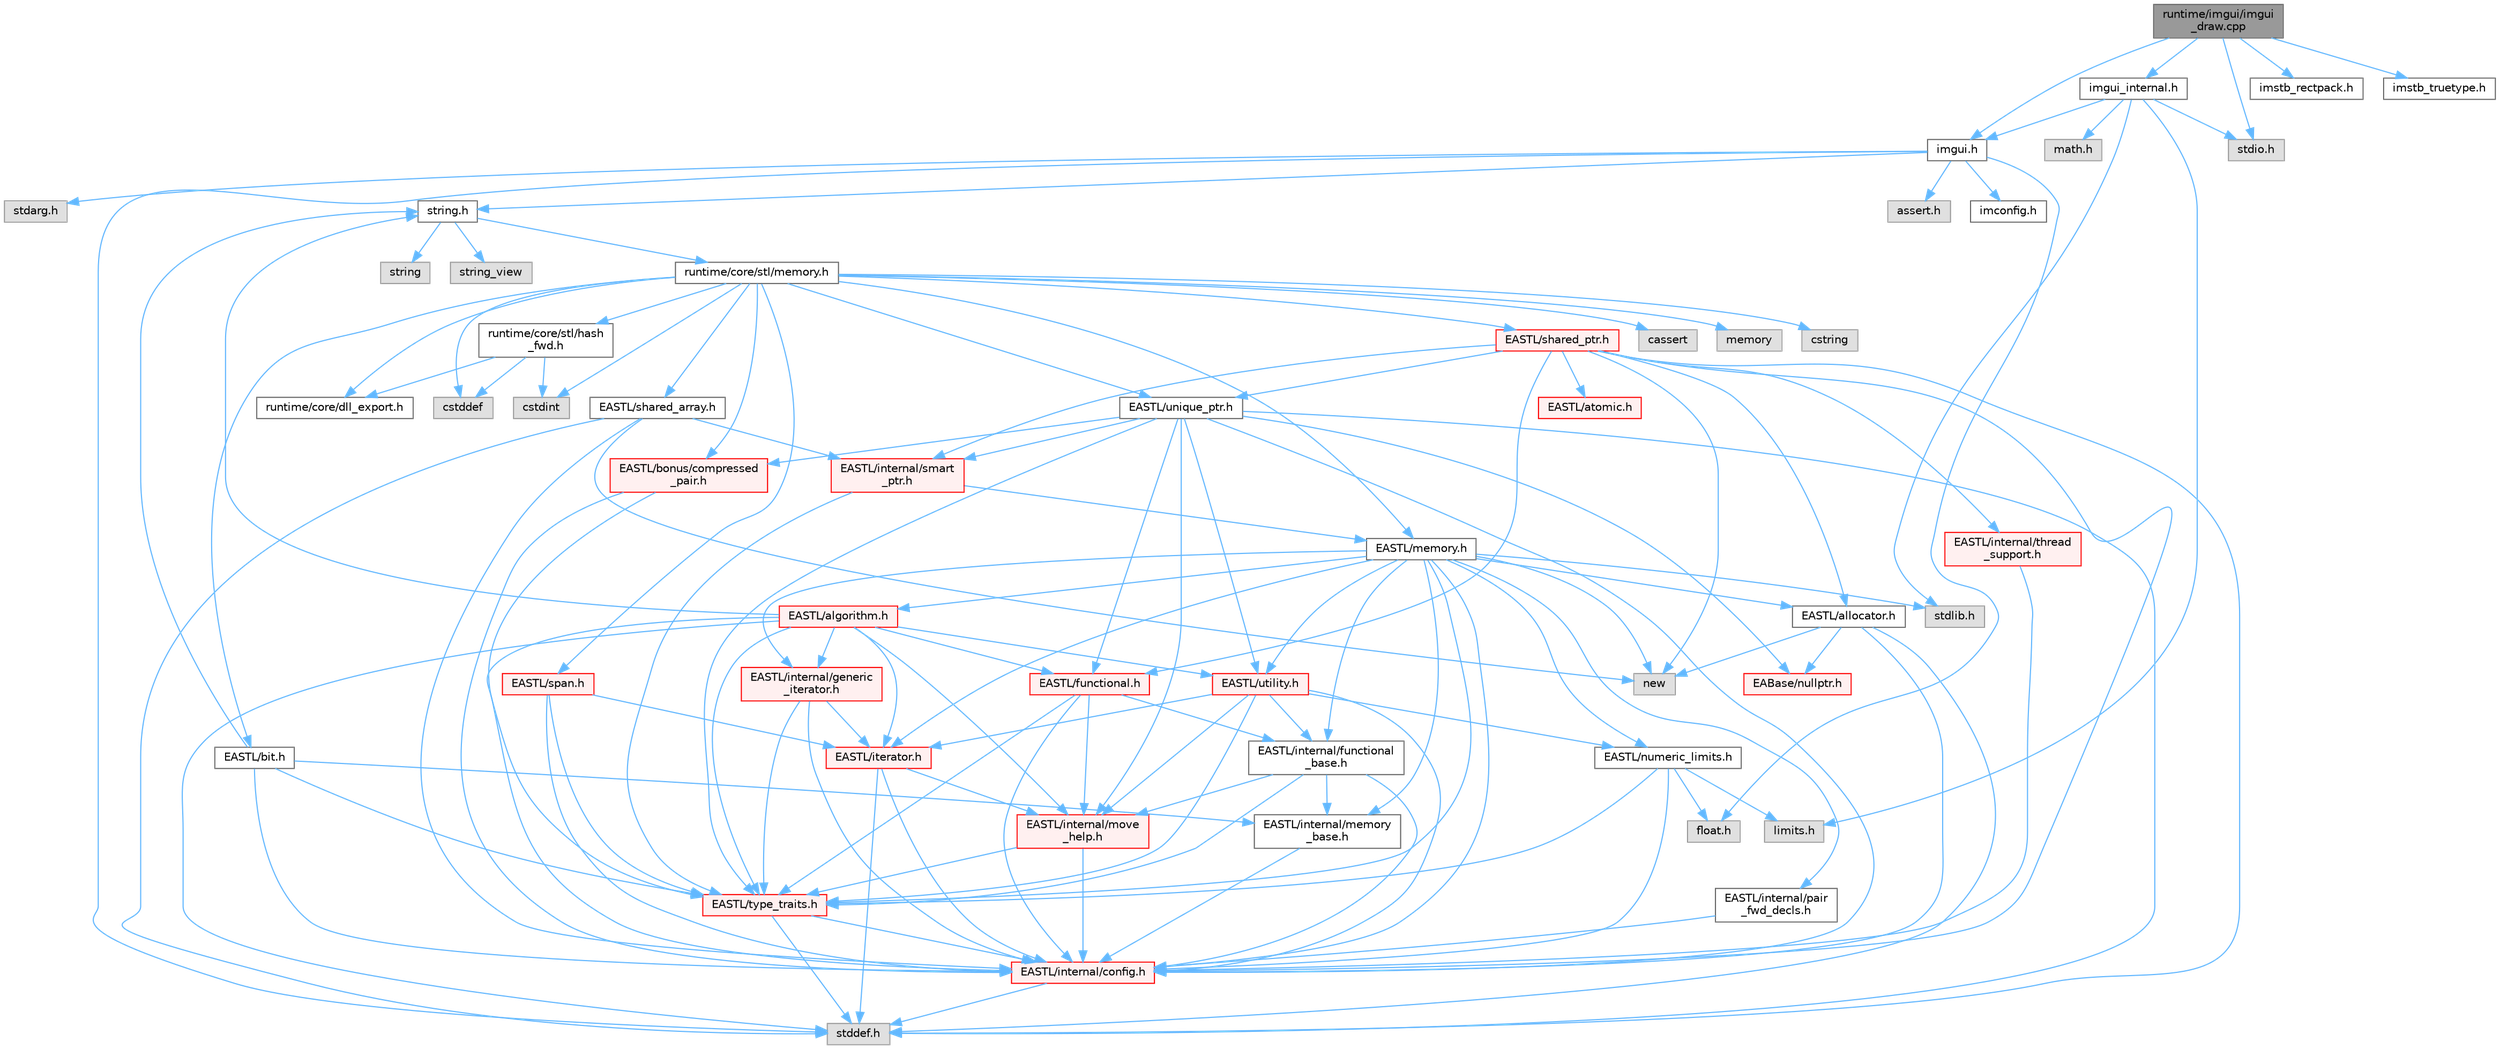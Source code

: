 digraph "runtime/imgui/imgui_draw.cpp"
{
 // LATEX_PDF_SIZE
  bgcolor="transparent";
  edge [fontname=Helvetica,fontsize=10,labelfontname=Helvetica,labelfontsize=10];
  node [fontname=Helvetica,fontsize=10,shape=box,height=0.2,width=0.4];
  Node1 [id="Node000001",label="runtime/imgui/imgui\l_draw.cpp",height=0.2,width=0.4,color="gray40", fillcolor="grey60", style="filled", fontcolor="black",tooltip=" "];
  Node1 -> Node2 [id="edge128_Node000001_Node000002",color="steelblue1",style="solid",tooltip=" "];
  Node2 [id="Node000002",label="imgui.h",height=0.2,width=0.4,color="grey40", fillcolor="white", style="filled",URL="$imgui_8h.html",tooltip=" "];
  Node2 -> Node3 [id="edge129_Node000002_Node000003",color="steelblue1",style="solid",tooltip=" "];
  Node3 [id="Node000003",label="imconfig.h",height=0.2,width=0.4,color="grey40", fillcolor="white", style="filled",URL="$imconfig_8h.html",tooltip=" "];
  Node2 -> Node4 [id="edge130_Node000002_Node000004",color="steelblue1",style="solid",tooltip=" "];
  Node4 [id="Node000004",label="float.h",height=0.2,width=0.4,color="grey60", fillcolor="#E0E0E0", style="filled",tooltip=" "];
  Node2 -> Node5 [id="edge131_Node000002_Node000005",color="steelblue1",style="solid",tooltip=" "];
  Node5 [id="Node000005",label="stdarg.h",height=0.2,width=0.4,color="grey60", fillcolor="#E0E0E0", style="filled",tooltip=" "];
  Node2 -> Node6 [id="edge132_Node000002_Node000006",color="steelblue1",style="solid",tooltip=" "];
  Node6 [id="Node000006",label="stddef.h",height=0.2,width=0.4,color="grey60", fillcolor="#E0E0E0", style="filled",tooltip=" "];
  Node2 -> Node7 [id="edge133_Node000002_Node000007",color="steelblue1",style="solid",tooltip=" "];
  Node7 [id="Node000007",label="string.h",height=0.2,width=0.4,color="grey40", fillcolor="white", style="filled",URL="$string_8h.html",tooltip=" "];
  Node7 -> Node8 [id="edge134_Node000007_Node000008",color="steelblue1",style="solid",tooltip=" "];
  Node8 [id="Node000008",label="string",height=0.2,width=0.4,color="grey60", fillcolor="#E0E0E0", style="filled",tooltip=" "];
  Node7 -> Node9 [id="edge135_Node000007_Node000009",color="steelblue1",style="solid",tooltip=" "];
  Node9 [id="Node000009",label="string_view",height=0.2,width=0.4,color="grey60", fillcolor="#E0E0E0", style="filled",tooltip=" "];
  Node7 -> Node10 [id="edge136_Node000007_Node000010",color="steelblue1",style="solid",tooltip=" "];
  Node10 [id="Node000010",label="runtime/core/stl/memory.h",height=0.2,width=0.4,color="grey40", fillcolor="white", style="filled",URL="$core_2stl_2memory_8h.html",tooltip=" "];
  Node10 -> Node11 [id="edge137_Node000010_Node000011",color="steelblue1",style="solid",tooltip=" "];
  Node11 [id="Node000011",label="cstddef",height=0.2,width=0.4,color="grey60", fillcolor="#E0E0E0", style="filled",tooltip=" "];
  Node10 -> Node12 [id="edge138_Node000010_Node000012",color="steelblue1",style="solid",tooltip=" "];
  Node12 [id="Node000012",label="cstdint",height=0.2,width=0.4,color="grey60", fillcolor="#E0E0E0", style="filled",tooltip=" "];
  Node10 -> Node13 [id="edge139_Node000010_Node000013",color="steelblue1",style="solid",tooltip=" "];
  Node13 [id="Node000013",label="cassert",height=0.2,width=0.4,color="grey60", fillcolor="#E0E0E0", style="filled",tooltip=" "];
  Node10 -> Node14 [id="edge140_Node000010_Node000014",color="steelblue1",style="solid",tooltip=" "];
  Node14 [id="Node000014",label="memory",height=0.2,width=0.4,color="grey60", fillcolor="#E0E0E0", style="filled",tooltip=" "];
  Node10 -> Node15 [id="edge141_Node000010_Node000015",color="steelblue1",style="solid",tooltip=" "];
  Node15 [id="Node000015",label="cstring",height=0.2,width=0.4,color="grey60", fillcolor="#E0E0E0", style="filled",tooltip=" "];
  Node10 -> Node16 [id="edge142_Node000010_Node000016",color="steelblue1",style="solid",tooltip=" "];
  Node16 [id="Node000016",label="EASTL/bit.h",height=0.2,width=0.4,color="grey40", fillcolor="white", style="filled",URL="$bit_8h.html",tooltip=" "];
  Node16 -> Node17 [id="edge143_Node000016_Node000017",color="steelblue1",style="solid",tooltip=" "];
  Node17 [id="Node000017",label="EASTL/internal/config.h",height=0.2,width=0.4,color="red", fillcolor="#FFF0F0", style="filled",URL="$config_8h.html",tooltip=" "];
  Node17 -> Node6 [id="edge144_Node000017_Node000006",color="steelblue1",style="solid",tooltip=" "];
  Node16 -> Node25 [id="edge145_Node000016_Node000025",color="steelblue1",style="solid",tooltip=" "];
  Node25 [id="Node000025",label="EASTL/internal/memory\l_base.h",height=0.2,width=0.4,color="grey40", fillcolor="white", style="filled",URL="$memory__base_8h.html",tooltip=" "];
  Node25 -> Node17 [id="edge146_Node000025_Node000017",color="steelblue1",style="solid",tooltip=" "];
  Node16 -> Node26 [id="edge147_Node000016_Node000026",color="steelblue1",style="solid",tooltip=" "];
  Node26 [id="Node000026",label="EASTL/type_traits.h",height=0.2,width=0.4,color="red", fillcolor="#FFF0F0", style="filled",URL="$_e_a_s_t_l_2include_2_e_a_s_t_l_2type__traits_8h.html",tooltip=" "];
  Node26 -> Node17 [id="edge148_Node000026_Node000017",color="steelblue1",style="solid",tooltip=" "];
  Node26 -> Node6 [id="edge149_Node000026_Node000006",color="steelblue1",style="solid",tooltip=" "];
  Node16 -> Node7 [id="edge150_Node000016_Node000007",color="steelblue1",style="solid",tooltip=" "];
  Node10 -> Node36 [id="edge151_Node000010_Node000036",color="steelblue1",style="solid",tooltip=" "];
  Node36 [id="Node000036",label="EASTL/memory.h",height=0.2,width=0.4,color="grey40", fillcolor="white", style="filled",URL="$_e_a_s_t_l_2include_2_e_a_s_t_l_2memory_8h.html",tooltip=" "];
  Node36 -> Node17 [id="edge152_Node000036_Node000017",color="steelblue1",style="solid",tooltip=" "];
  Node36 -> Node25 [id="edge153_Node000036_Node000025",color="steelblue1",style="solid",tooltip=" "];
  Node36 -> Node37 [id="edge154_Node000036_Node000037",color="steelblue1",style="solid",tooltip=" "];
  Node37 [id="Node000037",label="EASTL/internal/generic\l_iterator.h",height=0.2,width=0.4,color="red", fillcolor="#FFF0F0", style="filled",URL="$generic__iterator_8h.html",tooltip=" "];
  Node37 -> Node17 [id="edge155_Node000037_Node000017",color="steelblue1",style="solid",tooltip=" "];
  Node37 -> Node38 [id="edge156_Node000037_Node000038",color="steelblue1",style="solid",tooltip=" "];
  Node38 [id="Node000038",label="EASTL/iterator.h",height=0.2,width=0.4,color="red", fillcolor="#FFF0F0", style="filled",URL="$_e_a_s_t_l_2include_2_e_a_s_t_l_2iterator_8h.html",tooltip=" "];
  Node38 -> Node17 [id="edge157_Node000038_Node000017",color="steelblue1",style="solid",tooltip=" "];
  Node38 -> Node39 [id="edge158_Node000038_Node000039",color="steelblue1",style="solid",tooltip=" "];
  Node39 [id="Node000039",label="EASTL/internal/move\l_help.h",height=0.2,width=0.4,color="red", fillcolor="#FFF0F0", style="filled",URL="$move__help_8h.html",tooltip=" "];
  Node39 -> Node17 [id="edge159_Node000039_Node000017",color="steelblue1",style="solid",tooltip=" "];
  Node39 -> Node26 [id="edge160_Node000039_Node000026",color="steelblue1",style="solid",tooltip=" "];
  Node38 -> Node6 [id="edge161_Node000038_Node000006",color="steelblue1",style="solid",tooltip=" "];
  Node37 -> Node26 [id="edge162_Node000037_Node000026",color="steelblue1",style="solid",tooltip=" "];
  Node36 -> Node41 [id="edge163_Node000036_Node000041",color="steelblue1",style="solid",tooltip=" "];
  Node41 [id="Node000041",label="EASTL/internal/pair\l_fwd_decls.h",height=0.2,width=0.4,color="grey40", fillcolor="white", style="filled",URL="$pair__fwd__decls_8h.html",tooltip=" "];
  Node41 -> Node17 [id="edge164_Node000041_Node000017",color="steelblue1",style="solid",tooltip=" "];
  Node36 -> Node42 [id="edge165_Node000036_Node000042",color="steelblue1",style="solid",tooltip=" "];
  Node42 [id="Node000042",label="EASTL/internal/functional\l_base.h",height=0.2,width=0.4,color="grey40", fillcolor="white", style="filled",URL="$functional__base_8h.html",tooltip=" "];
  Node42 -> Node17 [id="edge166_Node000042_Node000017",color="steelblue1",style="solid",tooltip=" "];
  Node42 -> Node25 [id="edge167_Node000042_Node000025",color="steelblue1",style="solid",tooltip=" "];
  Node42 -> Node39 [id="edge168_Node000042_Node000039",color="steelblue1",style="solid",tooltip=" "];
  Node42 -> Node26 [id="edge169_Node000042_Node000026",color="steelblue1",style="solid",tooltip=" "];
  Node36 -> Node43 [id="edge170_Node000036_Node000043",color="steelblue1",style="solid",tooltip=" "];
  Node43 [id="Node000043",label="EASTL/algorithm.h",height=0.2,width=0.4,color="red", fillcolor="#FFF0F0", style="filled",URL="$_e_a_s_t_l_2include_2_e_a_s_t_l_2algorithm_8h.html",tooltip=" "];
  Node43 -> Node17 [id="edge171_Node000043_Node000017",color="steelblue1",style="solid",tooltip=" "];
  Node43 -> Node26 [id="edge172_Node000043_Node000026",color="steelblue1",style="solid",tooltip=" "];
  Node43 -> Node39 [id="edge173_Node000043_Node000039",color="steelblue1",style="solid",tooltip=" "];
  Node43 -> Node38 [id="edge174_Node000043_Node000038",color="steelblue1",style="solid",tooltip=" "];
  Node43 -> Node46 [id="edge175_Node000043_Node000046",color="steelblue1",style="solid",tooltip=" "];
  Node46 [id="Node000046",label="EASTL/functional.h",height=0.2,width=0.4,color="red", fillcolor="#FFF0F0", style="filled",URL="$_e_a_s_t_l_2include_2_e_a_s_t_l_2functional_8h.html",tooltip=" "];
  Node46 -> Node17 [id="edge176_Node000046_Node000017",color="steelblue1",style="solid",tooltip=" "];
  Node46 -> Node39 [id="edge177_Node000046_Node000039",color="steelblue1",style="solid",tooltip=" "];
  Node46 -> Node26 [id="edge178_Node000046_Node000026",color="steelblue1",style="solid",tooltip=" "];
  Node46 -> Node42 [id="edge179_Node000046_Node000042",color="steelblue1",style="solid",tooltip=" "];
  Node43 -> Node53 [id="edge180_Node000043_Node000053",color="steelblue1",style="solid",tooltip=" "];
  Node53 [id="Node000053",label="EASTL/utility.h",height=0.2,width=0.4,color="red", fillcolor="#FFF0F0", style="filled",URL="$_e_a_s_t_l_2include_2_e_a_s_t_l_2utility_8h.html",tooltip=" "];
  Node53 -> Node17 [id="edge181_Node000053_Node000017",color="steelblue1",style="solid",tooltip=" "];
  Node53 -> Node26 [id="edge182_Node000053_Node000026",color="steelblue1",style="solid",tooltip=" "];
  Node53 -> Node38 [id="edge183_Node000053_Node000038",color="steelblue1",style="solid",tooltip=" "];
  Node53 -> Node54 [id="edge184_Node000053_Node000054",color="steelblue1",style="solid",tooltip=" "];
  Node54 [id="Node000054",label="EASTL/numeric_limits.h",height=0.2,width=0.4,color="grey40", fillcolor="white", style="filled",URL="$numeric__limits_8h.html",tooltip=" "];
  Node54 -> Node17 [id="edge185_Node000054_Node000017",color="steelblue1",style="solid",tooltip=" "];
  Node54 -> Node26 [id="edge186_Node000054_Node000026",color="steelblue1",style="solid",tooltip=" "];
  Node54 -> Node30 [id="edge187_Node000054_Node000030",color="steelblue1",style="solid",tooltip=" "];
  Node30 [id="Node000030",label="limits.h",height=0.2,width=0.4,color="grey60", fillcolor="#E0E0E0", style="filled",tooltip=" "];
  Node54 -> Node4 [id="edge188_Node000054_Node000004",color="steelblue1",style="solid",tooltip=" "];
  Node53 -> Node42 [id="edge189_Node000053_Node000042",color="steelblue1",style="solid",tooltip=" "];
  Node53 -> Node39 [id="edge190_Node000053_Node000039",color="steelblue1",style="solid",tooltip=" "];
  Node43 -> Node37 [id="edge191_Node000043_Node000037",color="steelblue1",style="solid",tooltip=" "];
  Node43 -> Node6 [id="edge192_Node000043_Node000006",color="steelblue1",style="solid",tooltip=" "];
  Node43 -> Node7 [id="edge193_Node000043_Node000007",color="steelblue1",style="solid",tooltip=" "];
  Node36 -> Node26 [id="edge194_Node000036_Node000026",color="steelblue1",style="solid",tooltip=" "];
  Node36 -> Node50 [id="edge195_Node000036_Node000050",color="steelblue1",style="solid",tooltip=" "];
  Node50 [id="Node000050",label="EASTL/allocator.h",height=0.2,width=0.4,color="grey40", fillcolor="white", style="filled",URL="$allocator_8h.html",tooltip=" "];
  Node50 -> Node17 [id="edge196_Node000050_Node000017",color="steelblue1",style="solid",tooltip=" "];
  Node50 -> Node28 [id="edge197_Node000050_Node000028",color="steelblue1",style="solid",tooltip=" "];
  Node28 [id="Node000028",label="EABase/nullptr.h",height=0.2,width=0.4,color="red", fillcolor="#FFF0F0", style="filled",URL="$nullptr_8h.html",tooltip=" "];
  Node50 -> Node6 [id="edge198_Node000050_Node000006",color="steelblue1",style="solid",tooltip=" "];
  Node50 -> Node51 [id="edge199_Node000050_Node000051",color="steelblue1",style="solid",tooltip=" "];
  Node51 [id="Node000051",label="new",height=0.2,width=0.4,color="grey60", fillcolor="#E0E0E0", style="filled",tooltip=" "];
  Node36 -> Node38 [id="edge200_Node000036_Node000038",color="steelblue1",style="solid",tooltip=" "];
  Node36 -> Node53 [id="edge201_Node000036_Node000053",color="steelblue1",style="solid",tooltip=" "];
  Node36 -> Node54 [id="edge202_Node000036_Node000054",color="steelblue1",style="solid",tooltip=" "];
  Node36 -> Node62 [id="edge203_Node000036_Node000062",color="steelblue1",style="solid",tooltip=" "];
  Node62 [id="Node000062",label="stdlib.h",height=0.2,width=0.4,color="grey60", fillcolor="#E0E0E0", style="filled",tooltip=" "];
  Node36 -> Node51 [id="edge204_Node000036_Node000051",color="steelblue1",style="solid",tooltip=" "];
  Node10 -> Node63 [id="edge205_Node000010_Node000063",color="steelblue1",style="solid",tooltip=" "];
  Node63 [id="Node000063",label="EASTL/shared_array.h",height=0.2,width=0.4,color="grey40", fillcolor="white", style="filled",URL="$shared__array_8h.html",tooltip=" "];
  Node63 -> Node17 [id="edge206_Node000063_Node000017",color="steelblue1",style="solid",tooltip=" "];
  Node63 -> Node64 [id="edge207_Node000063_Node000064",color="steelblue1",style="solid",tooltip=" "];
  Node64 [id="Node000064",label="EASTL/internal/smart\l_ptr.h",height=0.2,width=0.4,color="red", fillcolor="#FFF0F0", style="filled",URL="$smart__ptr_8h.html",tooltip=" "];
  Node64 -> Node36 [id="edge208_Node000064_Node000036",color="steelblue1",style="solid",tooltip=" "];
  Node64 -> Node26 [id="edge209_Node000064_Node000026",color="steelblue1",style="solid",tooltip=" "];
  Node63 -> Node51 [id="edge210_Node000063_Node000051",color="steelblue1",style="solid",tooltip=" "];
  Node63 -> Node6 [id="edge211_Node000063_Node000006",color="steelblue1",style="solid",tooltip=" "];
  Node10 -> Node66 [id="edge212_Node000010_Node000066",color="steelblue1",style="solid",tooltip=" "];
  Node66 [id="Node000066",label="EASTL/unique_ptr.h",height=0.2,width=0.4,color="grey40", fillcolor="white", style="filled",URL="$unique__ptr_8h.html",tooltip=" "];
  Node66 -> Node28 [id="edge213_Node000066_Node000028",color="steelblue1",style="solid",tooltip=" "];
  Node66 -> Node67 [id="edge214_Node000066_Node000067",color="steelblue1",style="solid",tooltip=" "];
  Node67 [id="Node000067",label="EASTL/bonus/compressed\l_pair.h",height=0.2,width=0.4,color="red", fillcolor="#FFF0F0", style="filled",URL="$compressed__pair_8h.html",tooltip=" "];
  Node67 -> Node17 [id="edge215_Node000067_Node000017",color="steelblue1",style="solid",tooltip=" "];
  Node67 -> Node26 [id="edge216_Node000067_Node000026",color="steelblue1",style="solid",tooltip=" "];
  Node66 -> Node46 [id="edge217_Node000066_Node000046",color="steelblue1",style="solid",tooltip=" "];
  Node66 -> Node17 [id="edge218_Node000066_Node000017",color="steelblue1",style="solid",tooltip=" "];
  Node66 -> Node39 [id="edge219_Node000066_Node000039",color="steelblue1",style="solid",tooltip=" "];
  Node66 -> Node64 [id="edge220_Node000066_Node000064",color="steelblue1",style="solid",tooltip=" "];
  Node66 -> Node26 [id="edge221_Node000066_Node000026",color="steelblue1",style="solid",tooltip=" "];
  Node66 -> Node53 [id="edge222_Node000066_Node000053",color="steelblue1",style="solid",tooltip=" "];
  Node66 -> Node6 [id="edge223_Node000066_Node000006",color="steelblue1",style="solid",tooltip=" "];
  Node10 -> Node69 [id="edge224_Node000010_Node000069",color="steelblue1",style="solid",tooltip=" "];
  Node69 [id="Node000069",label="EASTL/shared_ptr.h",height=0.2,width=0.4,color="red", fillcolor="#FFF0F0", style="filled",URL="$shared__ptr_8h.html",tooltip=" "];
  Node69 -> Node17 [id="edge225_Node000069_Node000017",color="steelblue1",style="solid",tooltip=" "];
  Node69 -> Node64 [id="edge226_Node000069_Node000064",color="steelblue1",style="solid",tooltip=" "];
  Node69 -> Node70 [id="edge227_Node000069_Node000070",color="steelblue1",style="solid",tooltip=" "];
  Node70 [id="Node000070",label="EASTL/internal/thread\l_support.h",height=0.2,width=0.4,color="red", fillcolor="#FFF0F0", style="filled",URL="$thread__support_8h.html",tooltip=" "];
  Node70 -> Node17 [id="edge228_Node000070_Node000017",color="steelblue1",style="solid",tooltip=" "];
  Node69 -> Node66 [id="edge229_Node000069_Node000066",color="steelblue1",style="solid",tooltip=" "];
  Node69 -> Node46 [id="edge230_Node000069_Node000046",color="steelblue1",style="solid",tooltip=" "];
  Node69 -> Node50 [id="edge231_Node000069_Node000050",color="steelblue1",style="solid",tooltip=" "];
  Node69 -> Node71 [id="edge232_Node000069_Node000071",color="steelblue1",style="solid",tooltip=" "];
  Node71 [id="Node000071",label="EASTL/atomic.h",height=0.2,width=0.4,color="red", fillcolor="#FFF0F0", style="filled",URL="$_e_a_s_t_l_2include_2_e_a_s_t_l_2atomic_8h.html",tooltip=" "];
  Node69 -> Node51 [id="edge233_Node000069_Node000051",color="steelblue1",style="solid",tooltip=" "];
  Node69 -> Node6 [id="edge234_Node000069_Node000006",color="steelblue1",style="solid",tooltip=" "];
  Node10 -> Node149 [id="edge235_Node000010_Node000149",color="steelblue1",style="solid",tooltip=" "];
  Node149 [id="Node000149",label="EASTL/span.h",height=0.2,width=0.4,color="red", fillcolor="#FFF0F0", style="filled",URL="$span_8h.html",tooltip=" "];
  Node149 -> Node17 [id="edge236_Node000149_Node000017",color="steelblue1",style="solid",tooltip=" "];
  Node149 -> Node26 [id="edge237_Node000149_Node000026",color="steelblue1",style="solid",tooltip=" "];
  Node149 -> Node38 [id="edge238_Node000149_Node000038",color="steelblue1",style="solid",tooltip=" "];
  Node10 -> Node67 [id="edge239_Node000010_Node000067",color="steelblue1",style="solid",tooltip=" "];
  Node10 -> Node152 [id="edge240_Node000010_Node000152",color="steelblue1",style="solid",tooltip=" "];
  Node152 [id="Node000152",label="runtime/core/dll_export.h",height=0.2,width=0.4,color="grey40", fillcolor="white", style="filled",URL="$dll__export_8h.html",tooltip=" "];
  Node10 -> Node153 [id="edge241_Node000010_Node000153",color="steelblue1",style="solid",tooltip=" "];
  Node153 [id="Node000153",label="runtime/core/stl/hash\l_fwd.h",height=0.2,width=0.4,color="grey40", fillcolor="white", style="filled",URL="$hash__fwd_8h.html",tooltip=" "];
  Node153 -> Node11 [id="edge242_Node000153_Node000011",color="steelblue1",style="solid",tooltip=" "];
  Node153 -> Node12 [id="edge243_Node000153_Node000012",color="steelblue1",style="solid",tooltip=" "];
  Node153 -> Node152 [id="edge244_Node000153_Node000152",color="steelblue1",style="solid",tooltip=" "];
  Node2 -> Node154 [id="edge245_Node000002_Node000154",color="steelblue1",style="solid",tooltip=" "];
  Node154 [id="Node000154",label="assert.h",height=0.2,width=0.4,color="grey60", fillcolor="#E0E0E0", style="filled",tooltip=" "];
  Node1 -> Node155 [id="edge246_Node000001_Node000155",color="steelblue1",style="solid",tooltip=" "];
  Node155 [id="Node000155",label="imgui_internal.h",height=0.2,width=0.4,color="grey40", fillcolor="white", style="filled",URL="$imgui__internal_8h.html",tooltip=" "];
  Node155 -> Node2 [id="edge247_Node000155_Node000002",color="steelblue1",style="solid",tooltip=" "];
  Node155 -> Node156 [id="edge248_Node000155_Node000156",color="steelblue1",style="solid",tooltip=" "];
  Node156 [id="Node000156",label="stdio.h",height=0.2,width=0.4,color="grey60", fillcolor="#E0E0E0", style="filled",tooltip=" "];
  Node155 -> Node62 [id="edge249_Node000155_Node000062",color="steelblue1",style="solid",tooltip=" "];
  Node155 -> Node157 [id="edge250_Node000155_Node000157",color="steelblue1",style="solid",tooltip=" "];
  Node157 [id="Node000157",label="math.h",height=0.2,width=0.4,color="grey60", fillcolor="#E0E0E0", style="filled",tooltip=" "];
  Node155 -> Node30 [id="edge251_Node000155_Node000030",color="steelblue1",style="solid",tooltip=" "];
  Node1 -> Node156 [id="edge252_Node000001_Node000156",color="steelblue1",style="solid",tooltip=" "];
  Node1 -> Node158 [id="edge253_Node000001_Node000158",color="steelblue1",style="solid",tooltip=" "];
  Node158 [id="Node000158",label="imstb_rectpack.h",height=0.2,width=0.4,color="grey40", fillcolor="white", style="filled",URL="$imstb__rectpack_8h.html",tooltip=" "];
  Node1 -> Node159 [id="edge254_Node000001_Node000159",color="steelblue1",style="solid",tooltip=" "];
  Node159 [id="Node000159",label="imstb_truetype.h",height=0.2,width=0.4,color="grey40", fillcolor="white", style="filled",URL="$imstb__truetype_8h.html",tooltip=" "];
}
